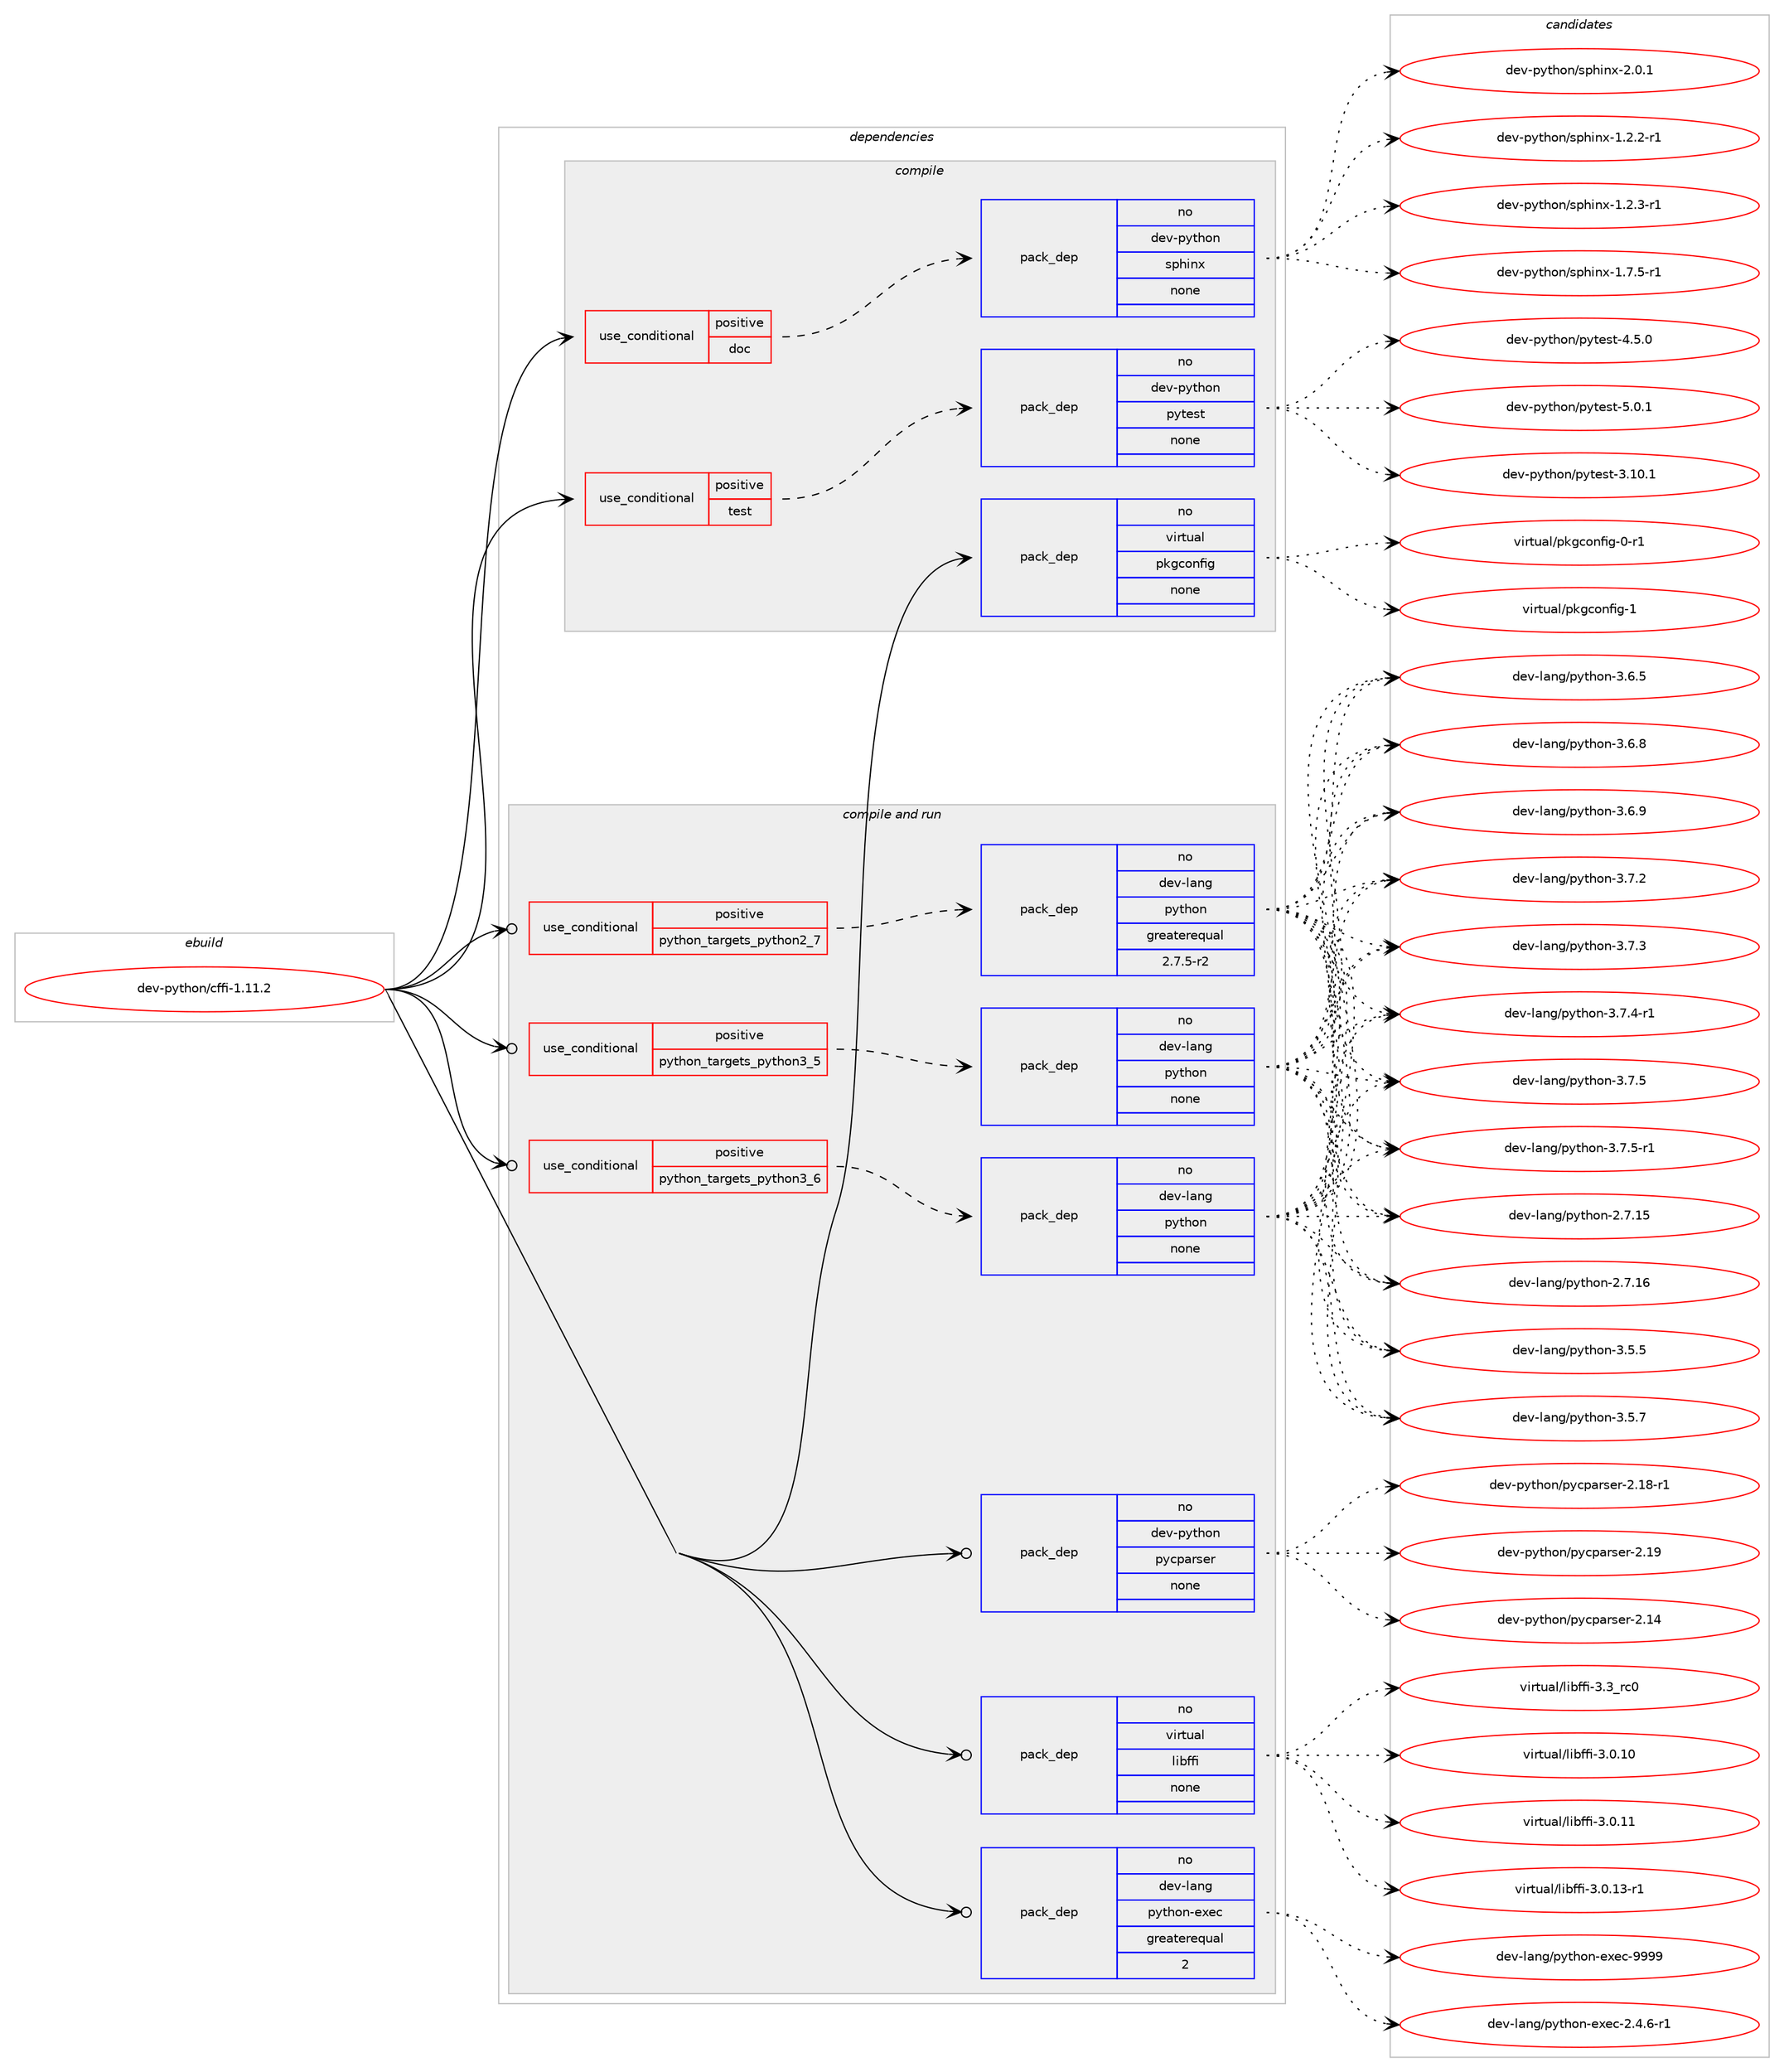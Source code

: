digraph prolog {

# *************
# Graph options
# *************

newrank=true;
concentrate=true;
compound=true;
graph [rankdir=LR,fontname=Helvetica,fontsize=10,ranksep=1.5];#, ranksep=2.5, nodesep=0.2];
edge  [arrowhead=vee];
node  [fontname=Helvetica,fontsize=10];

# **********
# The ebuild
# **********

subgraph cluster_leftcol {
color=gray;
rank=same;
label=<<i>ebuild</i>>;
id [label="dev-python/cffi-1.11.2", color=red, width=4, href="../dev-python/cffi-1.11.2.svg"];
}

# ****************
# The dependencies
# ****************

subgraph cluster_midcol {
color=gray;
label=<<i>dependencies</i>>;
subgraph cluster_compile {
fillcolor="#eeeeee";
style=filled;
label=<<i>compile</i>>;
subgraph cond137355 {
dependency598417 [label=<<TABLE BORDER="0" CELLBORDER="1" CELLSPACING="0" CELLPADDING="4"><TR><TD ROWSPAN="3" CELLPADDING="10">use_conditional</TD></TR><TR><TD>positive</TD></TR><TR><TD>doc</TD></TR></TABLE>>, shape=none, color=red];
subgraph pack449283 {
dependency598418 [label=<<TABLE BORDER="0" CELLBORDER="1" CELLSPACING="0" CELLPADDING="4" WIDTH="220"><TR><TD ROWSPAN="6" CELLPADDING="30">pack_dep</TD></TR><TR><TD WIDTH="110">no</TD></TR><TR><TD>dev-python</TD></TR><TR><TD>sphinx</TD></TR><TR><TD>none</TD></TR><TR><TD></TD></TR></TABLE>>, shape=none, color=blue];
}
dependency598417:e -> dependency598418:w [weight=20,style="dashed",arrowhead="vee"];
}
id:e -> dependency598417:w [weight=20,style="solid",arrowhead="vee"];
subgraph cond137356 {
dependency598419 [label=<<TABLE BORDER="0" CELLBORDER="1" CELLSPACING="0" CELLPADDING="4"><TR><TD ROWSPAN="3" CELLPADDING="10">use_conditional</TD></TR><TR><TD>positive</TD></TR><TR><TD>test</TD></TR></TABLE>>, shape=none, color=red];
subgraph pack449284 {
dependency598420 [label=<<TABLE BORDER="0" CELLBORDER="1" CELLSPACING="0" CELLPADDING="4" WIDTH="220"><TR><TD ROWSPAN="6" CELLPADDING="30">pack_dep</TD></TR><TR><TD WIDTH="110">no</TD></TR><TR><TD>dev-python</TD></TR><TR><TD>pytest</TD></TR><TR><TD>none</TD></TR><TR><TD></TD></TR></TABLE>>, shape=none, color=blue];
}
dependency598419:e -> dependency598420:w [weight=20,style="dashed",arrowhead="vee"];
}
id:e -> dependency598419:w [weight=20,style="solid",arrowhead="vee"];
subgraph pack449285 {
dependency598421 [label=<<TABLE BORDER="0" CELLBORDER="1" CELLSPACING="0" CELLPADDING="4" WIDTH="220"><TR><TD ROWSPAN="6" CELLPADDING="30">pack_dep</TD></TR><TR><TD WIDTH="110">no</TD></TR><TR><TD>virtual</TD></TR><TR><TD>pkgconfig</TD></TR><TR><TD>none</TD></TR><TR><TD></TD></TR></TABLE>>, shape=none, color=blue];
}
id:e -> dependency598421:w [weight=20,style="solid",arrowhead="vee"];
}
subgraph cluster_compileandrun {
fillcolor="#eeeeee";
style=filled;
label=<<i>compile and run</i>>;
subgraph cond137357 {
dependency598422 [label=<<TABLE BORDER="0" CELLBORDER="1" CELLSPACING="0" CELLPADDING="4"><TR><TD ROWSPAN="3" CELLPADDING="10">use_conditional</TD></TR><TR><TD>positive</TD></TR><TR><TD>python_targets_python2_7</TD></TR></TABLE>>, shape=none, color=red];
subgraph pack449286 {
dependency598423 [label=<<TABLE BORDER="0" CELLBORDER="1" CELLSPACING="0" CELLPADDING="4" WIDTH="220"><TR><TD ROWSPAN="6" CELLPADDING="30">pack_dep</TD></TR><TR><TD WIDTH="110">no</TD></TR><TR><TD>dev-lang</TD></TR><TR><TD>python</TD></TR><TR><TD>greaterequal</TD></TR><TR><TD>2.7.5-r2</TD></TR></TABLE>>, shape=none, color=blue];
}
dependency598422:e -> dependency598423:w [weight=20,style="dashed",arrowhead="vee"];
}
id:e -> dependency598422:w [weight=20,style="solid",arrowhead="odotvee"];
subgraph cond137358 {
dependency598424 [label=<<TABLE BORDER="0" CELLBORDER="1" CELLSPACING="0" CELLPADDING="4"><TR><TD ROWSPAN="3" CELLPADDING="10">use_conditional</TD></TR><TR><TD>positive</TD></TR><TR><TD>python_targets_python3_5</TD></TR></TABLE>>, shape=none, color=red];
subgraph pack449287 {
dependency598425 [label=<<TABLE BORDER="0" CELLBORDER="1" CELLSPACING="0" CELLPADDING="4" WIDTH="220"><TR><TD ROWSPAN="6" CELLPADDING="30">pack_dep</TD></TR><TR><TD WIDTH="110">no</TD></TR><TR><TD>dev-lang</TD></TR><TR><TD>python</TD></TR><TR><TD>none</TD></TR><TR><TD></TD></TR></TABLE>>, shape=none, color=blue];
}
dependency598424:e -> dependency598425:w [weight=20,style="dashed",arrowhead="vee"];
}
id:e -> dependency598424:w [weight=20,style="solid",arrowhead="odotvee"];
subgraph cond137359 {
dependency598426 [label=<<TABLE BORDER="0" CELLBORDER="1" CELLSPACING="0" CELLPADDING="4"><TR><TD ROWSPAN="3" CELLPADDING="10">use_conditional</TD></TR><TR><TD>positive</TD></TR><TR><TD>python_targets_python3_6</TD></TR></TABLE>>, shape=none, color=red];
subgraph pack449288 {
dependency598427 [label=<<TABLE BORDER="0" CELLBORDER="1" CELLSPACING="0" CELLPADDING="4" WIDTH="220"><TR><TD ROWSPAN="6" CELLPADDING="30">pack_dep</TD></TR><TR><TD WIDTH="110">no</TD></TR><TR><TD>dev-lang</TD></TR><TR><TD>python</TD></TR><TR><TD>none</TD></TR><TR><TD></TD></TR></TABLE>>, shape=none, color=blue];
}
dependency598426:e -> dependency598427:w [weight=20,style="dashed",arrowhead="vee"];
}
id:e -> dependency598426:w [weight=20,style="solid",arrowhead="odotvee"];
subgraph pack449289 {
dependency598428 [label=<<TABLE BORDER="0" CELLBORDER="1" CELLSPACING="0" CELLPADDING="4" WIDTH="220"><TR><TD ROWSPAN="6" CELLPADDING="30">pack_dep</TD></TR><TR><TD WIDTH="110">no</TD></TR><TR><TD>dev-lang</TD></TR><TR><TD>python-exec</TD></TR><TR><TD>greaterequal</TD></TR><TR><TD>2</TD></TR></TABLE>>, shape=none, color=blue];
}
id:e -> dependency598428:w [weight=20,style="solid",arrowhead="odotvee"];
subgraph pack449290 {
dependency598429 [label=<<TABLE BORDER="0" CELLBORDER="1" CELLSPACING="0" CELLPADDING="4" WIDTH="220"><TR><TD ROWSPAN="6" CELLPADDING="30">pack_dep</TD></TR><TR><TD WIDTH="110">no</TD></TR><TR><TD>dev-python</TD></TR><TR><TD>pycparser</TD></TR><TR><TD>none</TD></TR><TR><TD></TD></TR></TABLE>>, shape=none, color=blue];
}
id:e -> dependency598429:w [weight=20,style="solid",arrowhead="odotvee"];
subgraph pack449291 {
dependency598430 [label=<<TABLE BORDER="0" CELLBORDER="1" CELLSPACING="0" CELLPADDING="4" WIDTH="220"><TR><TD ROWSPAN="6" CELLPADDING="30">pack_dep</TD></TR><TR><TD WIDTH="110">no</TD></TR><TR><TD>virtual</TD></TR><TR><TD>libffi</TD></TR><TR><TD>none</TD></TR><TR><TD></TD></TR></TABLE>>, shape=none, color=blue];
}
id:e -> dependency598430:w [weight=20,style="solid",arrowhead="odotvee"];
}
subgraph cluster_run {
fillcolor="#eeeeee";
style=filled;
label=<<i>run</i>>;
}
}

# **************
# The candidates
# **************

subgraph cluster_choices {
rank=same;
color=gray;
label=<<i>candidates</i>>;

subgraph choice449283 {
color=black;
nodesep=1;
choice10010111845112121116104111110471151121041051101204549465046504511449 [label="dev-python/sphinx-1.2.2-r1", color=red, width=4,href="../dev-python/sphinx-1.2.2-r1.svg"];
choice10010111845112121116104111110471151121041051101204549465046514511449 [label="dev-python/sphinx-1.2.3-r1", color=red, width=4,href="../dev-python/sphinx-1.2.3-r1.svg"];
choice10010111845112121116104111110471151121041051101204549465546534511449 [label="dev-python/sphinx-1.7.5-r1", color=red, width=4,href="../dev-python/sphinx-1.7.5-r1.svg"];
choice1001011184511212111610411111047115112104105110120455046484649 [label="dev-python/sphinx-2.0.1", color=red, width=4,href="../dev-python/sphinx-2.0.1.svg"];
dependency598418:e -> choice10010111845112121116104111110471151121041051101204549465046504511449:w [style=dotted,weight="100"];
dependency598418:e -> choice10010111845112121116104111110471151121041051101204549465046514511449:w [style=dotted,weight="100"];
dependency598418:e -> choice10010111845112121116104111110471151121041051101204549465546534511449:w [style=dotted,weight="100"];
dependency598418:e -> choice1001011184511212111610411111047115112104105110120455046484649:w [style=dotted,weight="100"];
}
subgraph choice449284 {
color=black;
nodesep=1;
choice100101118451121211161041111104711212111610111511645514649484649 [label="dev-python/pytest-3.10.1", color=red, width=4,href="../dev-python/pytest-3.10.1.svg"];
choice1001011184511212111610411111047112121116101115116455246534648 [label="dev-python/pytest-4.5.0", color=red, width=4,href="../dev-python/pytest-4.5.0.svg"];
choice1001011184511212111610411111047112121116101115116455346484649 [label="dev-python/pytest-5.0.1", color=red, width=4,href="../dev-python/pytest-5.0.1.svg"];
dependency598420:e -> choice100101118451121211161041111104711212111610111511645514649484649:w [style=dotted,weight="100"];
dependency598420:e -> choice1001011184511212111610411111047112121116101115116455246534648:w [style=dotted,weight="100"];
dependency598420:e -> choice1001011184511212111610411111047112121116101115116455346484649:w [style=dotted,weight="100"];
}
subgraph choice449285 {
color=black;
nodesep=1;
choice11810511411611797108471121071039911111010210510345484511449 [label="virtual/pkgconfig-0-r1", color=red, width=4,href="../virtual/pkgconfig-0-r1.svg"];
choice1181051141161179710847112107103991111101021051034549 [label="virtual/pkgconfig-1", color=red, width=4,href="../virtual/pkgconfig-1.svg"];
dependency598421:e -> choice11810511411611797108471121071039911111010210510345484511449:w [style=dotted,weight="100"];
dependency598421:e -> choice1181051141161179710847112107103991111101021051034549:w [style=dotted,weight="100"];
}
subgraph choice449286 {
color=black;
nodesep=1;
choice10010111845108971101034711212111610411111045504655464953 [label="dev-lang/python-2.7.15", color=red, width=4,href="../dev-lang/python-2.7.15.svg"];
choice10010111845108971101034711212111610411111045504655464954 [label="dev-lang/python-2.7.16", color=red, width=4,href="../dev-lang/python-2.7.16.svg"];
choice100101118451089711010347112121116104111110455146534653 [label="dev-lang/python-3.5.5", color=red, width=4,href="../dev-lang/python-3.5.5.svg"];
choice100101118451089711010347112121116104111110455146534655 [label="dev-lang/python-3.5.7", color=red, width=4,href="../dev-lang/python-3.5.7.svg"];
choice100101118451089711010347112121116104111110455146544653 [label="dev-lang/python-3.6.5", color=red, width=4,href="../dev-lang/python-3.6.5.svg"];
choice100101118451089711010347112121116104111110455146544656 [label="dev-lang/python-3.6.8", color=red, width=4,href="../dev-lang/python-3.6.8.svg"];
choice100101118451089711010347112121116104111110455146544657 [label="dev-lang/python-3.6.9", color=red, width=4,href="../dev-lang/python-3.6.9.svg"];
choice100101118451089711010347112121116104111110455146554650 [label="dev-lang/python-3.7.2", color=red, width=4,href="../dev-lang/python-3.7.2.svg"];
choice100101118451089711010347112121116104111110455146554651 [label="dev-lang/python-3.7.3", color=red, width=4,href="../dev-lang/python-3.7.3.svg"];
choice1001011184510897110103471121211161041111104551465546524511449 [label="dev-lang/python-3.7.4-r1", color=red, width=4,href="../dev-lang/python-3.7.4-r1.svg"];
choice100101118451089711010347112121116104111110455146554653 [label="dev-lang/python-3.7.5", color=red, width=4,href="../dev-lang/python-3.7.5.svg"];
choice1001011184510897110103471121211161041111104551465546534511449 [label="dev-lang/python-3.7.5-r1", color=red, width=4,href="../dev-lang/python-3.7.5-r1.svg"];
dependency598423:e -> choice10010111845108971101034711212111610411111045504655464953:w [style=dotted,weight="100"];
dependency598423:e -> choice10010111845108971101034711212111610411111045504655464954:w [style=dotted,weight="100"];
dependency598423:e -> choice100101118451089711010347112121116104111110455146534653:w [style=dotted,weight="100"];
dependency598423:e -> choice100101118451089711010347112121116104111110455146534655:w [style=dotted,weight="100"];
dependency598423:e -> choice100101118451089711010347112121116104111110455146544653:w [style=dotted,weight="100"];
dependency598423:e -> choice100101118451089711010347112121116104111110455146544656:w [style=dotted,weight="100"];
dependency598423:e -> choice100101118451089711010347112121116104111110455146544657:w [style=dotted,weight="100"];
dependency598423:e -> choice100101118451089711010347112121116104111110455146554650:w [style=dotted,weight="100"];
dependency598423:e -> choice100101118451089711010347112121116104111110455146554651:w [style=dotted,weight="100"];
dependency598423:e -> choice1001011184510897110103471121211161041111104551465546524511449:w [style=dotted,weight="100"];
dependency598423:e -> choice100101118451089711010347112121116104111110455146554653:w [style=dotted,weight="100"];
dependency598423:e -> choice1001011184510897110103471121211161041111104551465546534511449:w [style=dotted,weight="100"];
}
subgraph choice449287 {
color=black;
nodesep=1;
choice10010111845108971101034711212111610411111045504655464953 [label="dev-lang/python-2.7.15", color=red, width=4,href="../dev-lang/python-2.7.15.svg"];
choice10010111845108971101034711212111610411111045504655464954 [label="dev-lang/python-2.7.16", color=red, width=4,href="../dev-lang/python-2.7.16.svg"];
choice100101118451089711010347112121116104111110455146534653 [label="dev-lang/python-3.5.5", color=red, width=4,href="../dev-lang/python-3.5.5.svg"];
choice100101118451089711010347112121116104111110455146534655 [label="dev-lang/python-3.5.7", color=red, width=4,href="../dev-lang/python-3.5.7.svg"];
choice100101118451089711010347112121116104111110455146544653 [label="dev-lang/python-3.6.5", color=red, width=4,href="../dev-lang/python-3.6.5.svg"];
choice100101118451089711010347112121116104111110455146544656 [label="dev-lang/python-3.6.8", color=red, width=4,href="../dev-lang/python-3.6.8.svg"];
choice100101118451089711010347112121116104111110455146544657 [label="dev-lang/python-3.6.9", color=red, width=4,href="../dev-lang/python-3.6.9.svg"];
choice100101118451089711010347112121116104111110455146554650 [label="dev-lang/python-3.7.2", color=red, width=4,href="../dev-lang/python-3.7.2.svg"];
choice100101118451089711010347112121116104111110455146554651 [label="dev-lang/python-3.7.3", color=red, width=4,href="../dev-lang/python-3.7.3.svg"];
choice1001011184510897110103471121211161041111104551465546524511449 [label="dev-lang/python-3.7.4-r1", color=red, width=4,href="../dev-lang/python-3.7.4-r1.svg"];
choice100101118451089711010347112121116104111110455146554653 [label="dev-lang/python-3.7.5", color=red, width=4,href="../dev-lang/python-3.7.5.svg"];
choice1001011184510897110103471121211161041111104551465546534511449 [label="dev-lang/python-3.7.5-r1", color=red, width=4,href="../dev-lang/python-3.7.5-r1.svg"];
dependency598425:e -> choice10010111845108971101034711212111610411111045504655464953:w [style=dotted,weight="100"];
dependency598425:e -> choice10010111845108971101034711212111610411111045504655464954:w [style=dotted,weight="100"];
dependency598425:e -> choice100101118451089711010347112121116104111110455146534653:w [style=dotted,weight="100"];
dependency598425:e -> choice100101118451089711010347112121116104111110455146534655:w [style=dotted,weight="100"];
dependency598425:e -> choice100101118451089711010347112121116104111110455146544653:w [style=dotted,weight="100"];
dependency598425:e -> choice100101118451089711010347112121116104111110455146544656:w [style=dotted,weight="100"];
dependency598425:e -> choice100101118451089711010347112121116104111110455146544657:w [style=dotted,weight="100"];
dependency598425:e -> choice100101118451089711010347112121116104111110455146554650:w [style=dotted,weight="100"];
dependency598425:e -> choice100101118451089711010347112121116104111110455146554651:w [style=dotted,weight="100"];
dependency598425:e -> choice1001011184510897110103471121211161041111104551465546524511449:w [style=dotted,weight="100"];
dependency598425:e -> choice100101118451089711010347112121116104111110455146554653:w [style=dotted,weight="100"];
dependency598425:e -> choice1001011184510897110103471121211161041111104551465546534511449:w [style=dotted,weight="100"];
}
subgraph choice449288 {
color=black;
nodesep=1;
choice10010111845108971101034711212111610411111045504655464953 [label="dev-lang/python-2.7.15", color=red, width=4,href="../dev-lang/python-2.7.15.svg"];
choice10010111845108971101034711212111610411111045504655464954 [label="dev-lang/python-2.7.16", color=red, width=4,href="../dev-lang/python-2.7.16.svg"];
choice100101118451089711010347112121116104111110455146534653 [label="dev-lang/python-3.5.5", color=red, width=4,href="../dev-lang/python-3.5.5.svg"];
choice100101118451089711010347112121116104111110455146534655 [label="dev-lang/python-3.5.7", color=red, width=4,href="../dev-lang/python-3.5.7.svg"];
choice100101118451089711010347112121116104111110455146544653 [label="dev-lang/python-3.6.5", color=red, width=4,href="../dev-lang/python-3.6.5.svg"];
choice100101118451089711010347112121116104111110455146544656 [label="dev-lang/python-3.6.8", color=red, width=4,href="../dev-lang/python-3.6.8.svg"];
choice100101118451089711010347112121116104111110455146544657 [label="dev-lang/python-3.6.9", color=red, width=4,href="../dev-lang/python-3.6.9.svg"];
choice100101118451089711010347112121116104111110455146554650 [label="dev-lang/python-3.7.2", color=red, width=4,href="../dev-lang/python-3.7.2.svg"];
choice100101118451089711010347112121116104111110455146554651 [label="dev-lang/python-3.7.3", color=red, width=4,href="../dev-lang/python-3.7.3.svg"];
choice1001011184510897110103471121211161041111104551465546524511449 [label="dev-lang/python-3.7.4-r1", color=red, width=4,href="../dev-lang/python-3.7.4-r1.svg"];
choice100101118451089711010347112121116104111110455146554653 [label="dev-lang/python-3.7.5", color=red, width=4,href="../dev-lang/python-3.7.5.svg"];
choice1001011184510897110103471121211161041111104551465546534511449 [label="dev-lang/python-3.7.5-r1", color=red, width=4,href="../dev-lang/python-3.7.5-r1.svg"];
dependency598427:e -> choice10010111845108971101034711212111610411111045504655464953:w [style=dotted,weight="100"];
dependency598427:e -> choice10010111845108971101034711212111610411111045504655464954:w [style=dotted,weight="100"];
dependency598427:e -> choice100101118451089711010347112121116104111110455146534653:w [style=dotted,weight="100"];
dependency598427:e -> choice100101118451089711010347112121116104111110455146534655:w [style=dotted,weight="100"];
dependency598427:e -> choice100101118451089711010347112121116104111110455146544653:w [style=dotted,weight="100"];
dependency598427:e -> choice100101118451089711010347112121116104111110455146544656:w [style=dotted,weight="100"];
dependency598427:e -> choice100101118451089711010347112121116104111110455146544657:w [style=dotted,weight="100"];
dependency598427:e -> choice100101118451089711010347112121116104111110455146554650:w [style=dotted,weight="100"];
dependency598427:e -> choice100101118451089711010347112121116104111110455146554651:w [style=dotted,weight="100"];
dependency598427:e -> choice1001011184510897110103471121211161041111104551465546524511449:w [style=dotted,weight="100"];
dependency598427:e -> choice100101118451089711010347112121116104111110455146554653:w [style=dotted,weight="100"];
dependency598427:e -> choice1001011184510897110103471121211161041111104551465546534511449:w [style=dotted,weight="100"];
}
subgraph choice449289 {
color=black;
nodesep=1;
choice10010111845108971101034711212111610411111045101120101994550465246544511449 [label="dev-lang/python-exec-2.4.6-r1", color=red, width=4,href="../dev-lang/python-exec-2.4.6-r1.svg"];
choice10010111845108971101034711212111610411111045101120101994557575757 [label="dev-lang/python-exec-9999", color=red, width=4,href="../dev-lang/python-exec-9999.svg"];
dependency598428:e -> choice10010111845108971101034711212111610411111045101120101994550465246544511449:w [style=dotted,weight="100"];
dependency598428:e -> choice10010111845108971101034711212111610411111045101120101994557575757:w [style=dotted,weight="100"];
}
subgraph choice449290 {
color=black;
nodesep=1;
choice100101118451121211161041111104711212199112971141151011144550464952 [label="dev-python/pycparser-2.14", color=red, width=4,href="../dev-python/pycparser-2.14.svg"];
choice1001011184511212111610411111047112121991129711411510111445504649564511449 [label="dev-python/pycparser-2.18-r1", color=red, width=4,href="../dev-python/pycparser-2.18-r1.svg"];
choice100101118451121211161041111104711212199112971141151011144550464957 [label="dev-python/pycparser-2.19", color=red, width=4,href="../dev-python/pycparser-2.19.svg"];
dependency598429:e -> choice100101118451121211161041111104711212199112971141151011144550464952:w [style=dotted,weight="100"];
dependency598429:e -> choice1001011184511212111610411111047112121991129711411510111445504649564511449:w [style=dotted,weight="100"];
dependency598429:e -> choice100101118451121211161041111104711212199112971141151011144550464957:w [style=dotted,weight="100"];
}
subgraph choice449291 {
color=black;
nodesep=1;
choice11810511411611797108471081059810210210545514648464948 [label="virtual/libffi-3.0.10", color=red, width=4,href="../virtual/libffi-3.0.10.svg"];
choice11810511411611797108471081059810210210545514648464949 [label="virtual/libffi-3.0.11", color=red, width=4,href="../virtual/libffi-3.0.11.svg"];
choice118105114116117971084710810598102102105455146484649514511449 [label="virtual/libffi-3.0.13-r1", color=red, width=4,href="../virtual/libffi-3.0.13-r1.svg"];
choice11810511411611797108471081059810210210545514651951149948 [label="virtual/libffi-3.3_rc0", color=red, width=4,href="../virtual/libffi-3.3_rc0.svg"];
dependency598430:e -> choice11810511411611797108471081059810210210545514648464948:w [style=dotted,weight="100"];
dependency598430:e -> choice11810511411611797108471081059810210210545514648464949:w [style=dotted,weight="100"];
dependency598430:e -> choice118105114116117971084710810598102102105455146484649514511449:w [style=dotted,weight="100"];
dependency598430:e -> choice11810511411611797108471081059810210210545514651951149948:w [style=dotted,weight="100"];
}
}

}
